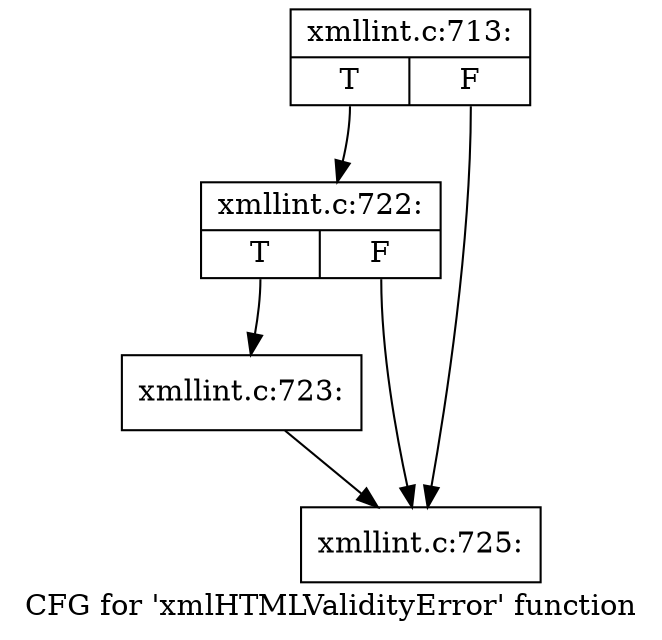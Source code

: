 digraph "CFG for 'xmlHTMLValidityError' function" {
	label="CFG for 'xmlHTMLValidityError' function";

	Node0x4b2f770 [shape=record,label="{xmllint.c:713:|{<s0>T|<s1>F}}"];
	Node0x4b2f770:s0 -> Node0x4b34f10;
	Node0x4b2f770:s1 -> Node0x4b34ec0;
	Node0x4b34f10 [shape=record,label="{xmllint.c:722:|{<s0>T|<s1>F}}"];
	Node0x4b34f10:s0 -> Node0x4b34e70;
	Node0x4b34f10:s1 -> Node0x4b34ec0;
	Node0x4b34e70 [shape=record,label="{xmllint.c:723:}"];
	Node0x4b34e70 -> Node0x4b34ec0;
	Node0x4b34ec0 [shape=record,label="{xmllint.c:725:}"];
}
